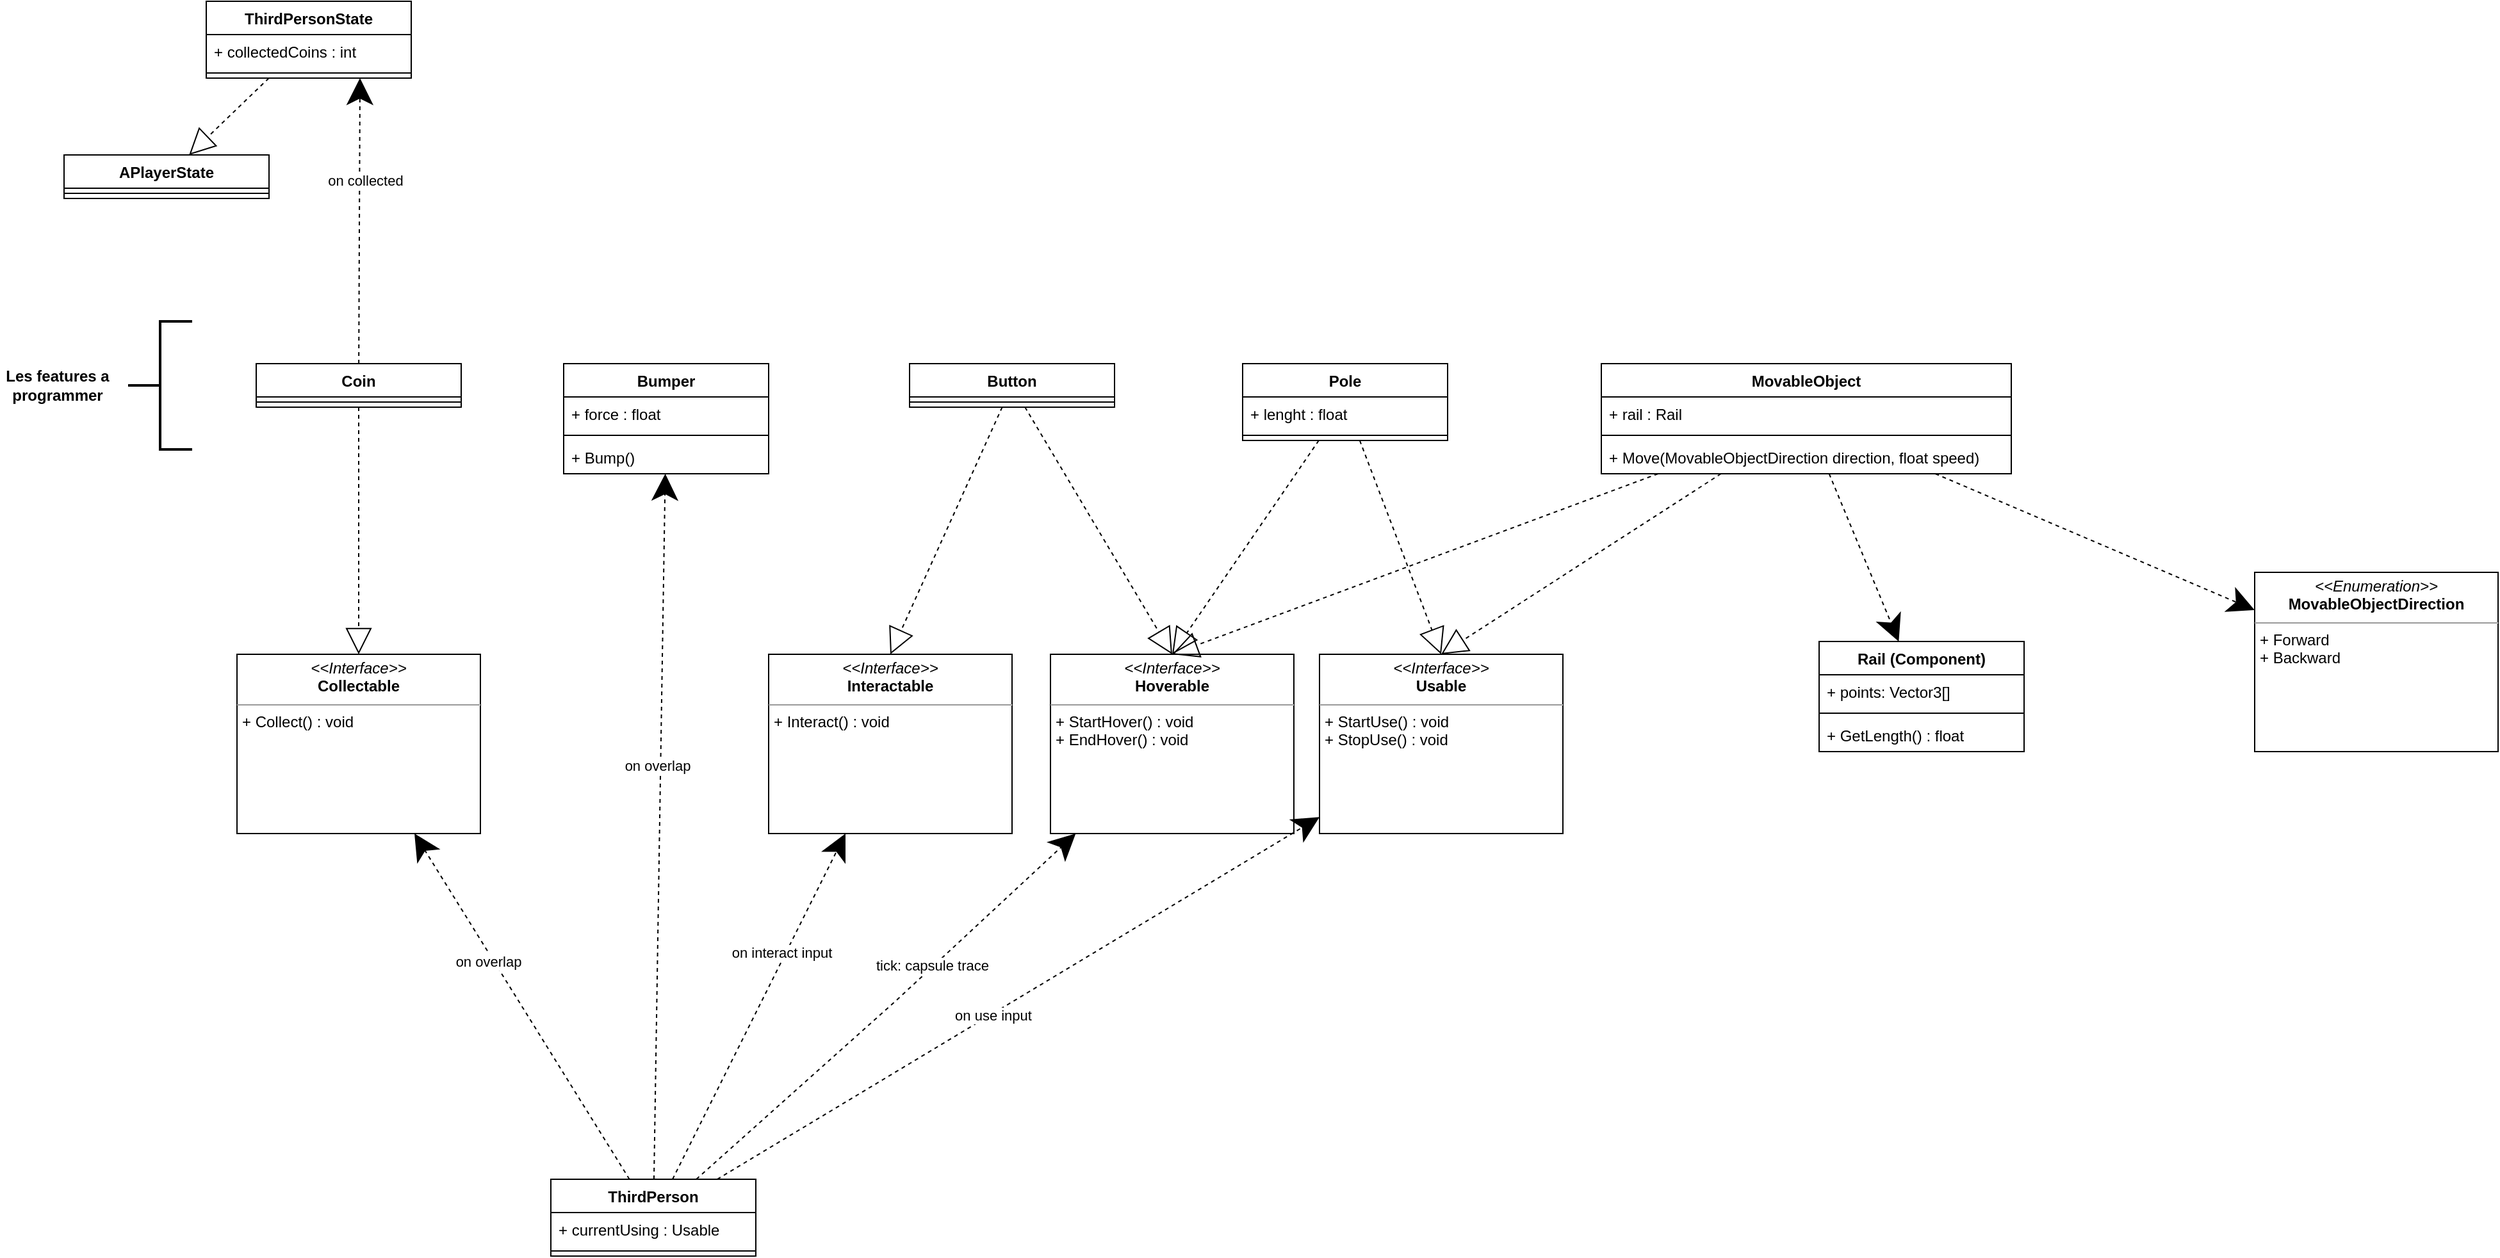 <mxfile version="13.7.3" type="device"><diagram id="KQVLsxxIJ7gnmH6QpYUU" name="Page-1"><mxGraphModel dx="2249" dy="1991" grid="1" gridSize="10" guides="1" tooltips="1" connect="1" arrows="1" fold="1" page="1" pageScale="1" pageWidth="827" pageHeight="1169" math="0" shadow="0"><root><mxCell id="0"/><mxCell id="1" parent="0"/><mxCell id="AzZxvn4_cH9uAxdaptwZ-65" style="rounded=0;orthogonalLoop=1;jettySize=auto;html=1;dashed=1;endArrow=block;endFill=0;endSize=18;strokeWidth=1;entryX=0.5;entryY=0;entryDx=0;entryDy=0;" edge="1" parent="1" source="AzZxvn4_cH9uAxdaptwZ-16" target="AzZxvn4_cH9uAxdaptwZ-10"><mxGeometry relative="1" as="geometry"/></mxCell><mxCell id="AzZxvn4_cH9uAxdaptwZ-10" value="&lt;p style=&quot;margin: 0px ; margin-top: 4px ; text-align: center&quot;&gt;&lt;i&gt;&amp;lt;&amp;lt;Interface&amp;gt;&amp;gt;&lt;/i&gt;&lt;br&gt;&lt;b&gt;Usable&lt;/b&gt;&lt;/p&gt;&lt;hr size=&quot;1&quot;&gt;&lt;p style=&quot;margin: 0px ; margin-left: 4px&quot;&gt;+ StartUse() : void&lt;/p&gt;&lt;p style=&quot;margin: 0px ; margin-left: 4px&quot;&gt;+ StopUse() : void&lt;/p&gt;" style="verticalAlign=top;align=left;overflow=fill;fontSize=12;fontFamily=Helvetica;html=1;" vertex="1" parent="1"><mxGeometry x="360" y="460" width="190" height="140" as="geometry"/></mxCell><mxCell id="AzZxvn4_cH9uAxdaptwZ-11" value="&lt;p style=&quot;margin: 0px ; margin-top: 4px ; text-align: center&quot;&gt;&lt;i&gt;&amp;lt;&amp;lt;Interface&amp;gt;&amp;gt;&lt;/i&gt;&lt;br&gt;&lt;b&gt;Hoverable&lt;/b&gt;&lt;/p&gt;&lt;hr size=&quot;1&quot;&gt;&lt;p style=&quot;margin: 0px ; margin-left: 4px&quot;&gt;+ StartHover() : void&lt;/p&gt;&lt;p style=&quot;margin: 0px ; margin-left: 4px&quot;&gt;+ EndHover() : void&lt;/p&gt;" style="verticalAlign=top;align=left;overflow=fill;fontSize=12;fontFamily=Helvetica;html=1;" vertex="1" parent="1"><mxGeometry x="150" y="460" width="190" height="140" as="geometry"/></mxCell><mxCell id="AzZxvn4_cH9uAxdaptwZ-54" style="rounded=0;orthogonalLoop=1;jettySize=auto;html=1;endArrow=block;endFill=0;endSize=18;strokeWidth=1;dashed=1;entryX=0.5;entryY=0;entryDx=0;entryDy=0;" edge="1" parent="1" source="AzZxvn4_cH9uAxdaptwZ-16" target="AzZxvn4_cH9uAxdaptwZ-11"><mxGeometry relative="1" as="geometry"/></mxCell><mxCell id="AzZxvn4_cH9uAxdaptwZ-56" style="rounded=0;orthogonalLoop=1;jettySize=auto;html=1;endArrow=block;endFill=0;endSize=18;strokeWidth=1;dashed=1;entryX=0.5;entryY=0;entryDx=0;entryDy=0;" edge="1" parent="1" source="AzZxvn4_cH9uAxdaptwZ-24" target="AzZxvn4_cH9uAxdaptwZ-11"><mxGeometry relative="1" as="geometry"/></mxCell><mxCell id="AzZxvn4_cH9uAxdaptwZ-61" style="rounded=0;orthogonalLoop=1;jettySize=auto;html=1;dashed=1;endArrow=classic;endFill=1;endSize=18;strokeWidth=1;" edge="1" parent="1" source="AzZxvn4_cH9uAxdaptwZ-24" target="AzZxvn4_cH9uAxdaptwZ-49"><mxGeometry relative="1" as="geometry"/></mxCell><mxCell id="AzZxvn4_cH9uAxdaptwZ-66" style="rounded=0;orthogonalLoop=1;jettySize=auto;html=1;dashed=1;endArrow=block;endFill=0;endSize=18;strokeWidth=1;entryX=0.5;entryY=0;entryDx=0;entryDy=0;" edge="1" parent="1" source="AzZxvn4_cH9uAxdaptwZ-24" target="AzZxvn4_cH9uAxdaptwZ-10"><mxGeometry relative="1" as="geometry"/></mxCell><mxCell id="AzZxvn4_cH9uAxdaptwZ-102" style="edgeStyle=none;rounded=0;orthogonalLoop=1;jettySize=auto;html=1;dashed=1;endArrow=classic;endFill=1;endSize=18;strokeWidth=1;" edge="1" parent="1" source="AzZxvn4_cH9uAxdaptwZ-24" target="AzZxvn4_cH9uAxdaptwZ-101"><mxGeometry relative="1" as="geometry"/></mxCell><mxCell id="AzZxvn4_cH9uAxdaptwZ-55" style="rounded=0;orthogonalLoop=1;jettySize=auto;html=1;entryX=0.5;entryY=0;entryDx=0;entryDy=0;endArrow=block;endFill=0;endSize=18;strokeWidth=1;dashed=1;" edge="1" parent="1" source="AzZxvn4_cH9uAxdaptwZ-32" target="AzZxvn4_cH9uAxdaptwZ-11"><mxGeometry relative="1" as="geometry"/></mxCell><mxCell id="AzZxvn4_cH9uAxdaptwZ-70" style="edgeStyle=none;rounded=0;orthogonalLoop=1;jettySize=auto;html=1;entryX=0.5;entryY=0;entryDx=0;entryDy=0;dashed=1;endArrow=block;endFill=0;endSize=18;strokeWidth=1;" edge="1" parent="1" source="AzZxvn4_cH9uAxdaptwZ-32" target="AzZxvn4_cH9uAxdaptwZ-69"><mxGeometry relative="1" as="geometry"/></mxCell><mxCell id="AzZxvn4_cH9uAxdaptwZ-69" value="&lt;p style=&quot;margin: 0px ; margin-top: 4px ; text-align: center&quot;&gt;&lt;i&gt;&amp;lt;&amp;lt;Interface&amp;gt;&amp;gt;&lt;/i&gt;&lt;br&gt;&lt;b&gt;Interactable&lt;/b&gt;&lt;/p&gt;&lt;hr size=&quot;1&quot;&gt;&lt;p style=&quot;margin: 0px ; margin-left: 4px&quot;&gt;+ Interact() : void&lt;/p&gt;" style="verticalAlign=top;align=left;overflow=fill;fontSize=12;fontFamily=Helvetica;html=1;" vertex="1" parent="1"><mxGeometry x="-70" y="460" width="190" height="140" as="geometry"/></mxCell><mxCell id="AzZxvn4_cH9uAxdaptwZ-49" value="Rail (Component)" style="swimlane;fontStyle=1;align=center;verticalAlign=top;childLayout=stackLayout;horizontal=1;startSize=26;horizontalStack=0;resizeParent=1;resizeParentMax=0;resizeLast=0;collapsible=1;marginBottom=0;" vertex="1" parent="1"><mxGeometry x="750" y="450" width="160" height="86" as="geometry"/></mxCell><mxCell id="AzZxvn4_cH9uAxdaptwZ-50" value="+ points: Vector3[]" style="text;strokeColor=none;fillColor=none;align=left;verticalAlign=top;spacingLeft=4;spacingRight=4;overflow=hidden;rotatable=0;points=[[0,0.5],[1,0.5]];portConstraint=eastwest;" vertex="1" parent="AzZxvn4_cH9uAxdaptwZ-49"><mxGeometry y="26" width="160" height="26" as="geometry"/></mxCell><mxCell id="AzZxvn4_cH9uAxdaptwZ-51" value="" style="line;strokeWidth=1;fillColor=none;align=left;verticalAlign=middle;spacingTop=-1;spacingLeft=3;spacingRight=3;rotatable=0;labelPosition=right;points=[];portConstraint=eastwest;" vertex="1" parent="AzZxvn4_cH9uAxdaptwZ-49"><mxGeometry y="52" width="160" height="8" as="geometry"/></mxCell><mxCell id="AzZxvn4_cH9uAxdaptwZ-52" value="+ GetLength() : float" style="text;strokeColor=none;fillColor=none;align=left;verticalAlign=top;spacingLeft=4;spacingRight=4;overflow=hidden;rotatable=0;points=[[0,0.5],[1,0.5]];portConstraint=eastwest;" vertex="1" parent="AzZxvn4_cH9uAxdaptwZ-49"><mxGeometry y="60" width="160" height="26" as="geometry"/></mxCell><mxCell id="AzZxvn4_cH9uAxdaptwZ-71" style="edgeStyle=none;rounded=0;orthogonalLoop=1;jettySize=auto;html=1;dashed=1;endArrow=classic;endFill=1;endSize=18;strokeWidth=1;" edge="1" parent="1" source="AzZxvn4_cH9uAxdaptwZ-1" target="AzZxvn4_cH9uAxdaptwZ-10"><mxGeometry relative="1" as="geometry"/></mxCell><mxCell id="AzZxvn4_cH9uAxdaptwZ-92" value="on use input" style="edgeLabel;html=1;align=center;verticalAlign=middle;resizable=0;points=[];" vertex="1" connectable="0" parent="AzZxvn4_cH9uAxdaptwZ-71"><mxGeometry x="-0.087" y="-1" relative="1" as="geometry"><mxPoint as="offset"/></mxGeometry></mxCell><mxCell id="AzZxvn4_cH9uAxdaptwZ-72" style="edgeStyle=none;rounded=0;orthogonalLoop=1;jettySize=auto;html=1;dashed=1;endArrow=classic;endFill=1;endSize=18;strokeWidth=1;" edge="1" parent="1" source="AzZxvn4_cH9uAxdaptwZ-1" target="AzZxvn4_cH9uAxdaptwZ-69"><mxGeometry relative="1" as="geometry"/></mxCell><mxCell id="AzZxvn4_cH9uAxdaptwZ-91" value="on interact input" style="edgeLabel;html=1;align=center;verticalAlign=middle;resizable=0;points=[];" vertex="1" connectable="0" parent="AzZxvn4_cH9uAxdaptwZ-72"><mxGeometry x="0.301" y="4" relative="1" as="geometry"><mxPoint as="offset"/></mxGeometry></mxCell><mxCell id="AzZxvn4_cH9uAxdaptwZ-73" style="edgeStyle=none;rounded=0;orthogonalLoop=1;jettySize=auto;html=1;dashed=1;endArrow=classic;endFill=1;endSize=18;strokeWidth=1;" edge="1" parent="1" source="AzZxvn4_cH9uAxdaptwZ-1" target="AzZxvn4_cH9uAxdaptwZ-20"><mxGeometry relative="1" as="geometry"/></mxCell><mxCell id="AzZxvn4_cH9uAxdaptwZ-89" value="on overlap" style="edgeLabel;html=1;align=center;verticalAlign=middle;resizable=0;points=[];" vertex="1" connectable="0" parent="AzZxvn4_cH9uAxdaptwZ-73"><mxGeometry x="0.173" y="3" relative="1" as="geometry"><mxPoint as="offset"/></mxGeometry></mxCell><mxCell id="AzZxvn4_cH9uAxdaptwZ-76" style="edgeStyle=none;rounded=0;orthogonalLoop=1;jettySize=auto;html=1;dashed=1;endArrow=classic;endFill=1;endSize=18;strokeWidth=1;" edge="1" parent="1" source="AzZxvn4_cH9uAxdaptwZ-1" target="AzZxvn4_cH9uAxdaptwZ-75"><mxGeometry relative="1" as="geometry"/></mxCell><mxCell id="AzZxvn4_cH9uAxdaptwZ-90" value="on overlap" style="edgeLabel;html=1;align=center;verticalAlign=middle;resizable=0;points=[];" vertex="1" connectable="0" parent="AzZxvn4_cH9uAxdaptwZ-76"><mxGeometry x="0.28" y="4" relative="1" as="geometry"><mxPoint as="offset"/></mxGeometry></mxCell><mxCell id="AzZxvn4_cH9uAxdaptwZ-77" style="edgeStyle=none;rounded=0;orthogonalLoop=1;jettySize=auto;html=1;dashed=1;endArrow=block;endFill=0;endSize=18;strokeWidth=1;" edge="1" parent="1" source="AzZxvn4_cH9uAxdaptwZ-28" target="AzZxvn4_cH9uAxdaptwZ-75"><mxGeometry relative="1" as="geometry"/></mxCell><mxCell id="AzZxvn4_cH9uAxdaptwZ-75" value="&lt;p style=&quot;margin: 0px ; margin-top: 4px ; text-align: center&quot;&gt;&lt;i&gt;&amp;lt;&amp;lt;Interface&amp;gt;&amp;gt;&lt;/i&gt;&lt;br&gt;&lt;b&gt;Collectable&lt;/b&gt;&lt;/p&gt;&lt;hr size=&quot;1&quot;&gt;&lt;p style=&quot;margin: 0px ; margin-left: 4px&quot;&gt;+ Collect() : void&lt;/p&gt;" style="verticalAlign=top;align=left;overflow=fill;fontSize=12;fontFamily=Helvetica;html=1;" vertex="1" parent="1"><mxGeometry x="-485" y="460" width="190" height="140" as="geometry"/></mxCell><mxCell id="AzZxvn4_cH9uAxdaptwZ-86" style="edgeStyle=none;rounded=0;orthogonalLoop=1;jettySize=auto;html=1;dashed=1;endArrow=block;endFill=0;endSize=18;strokeWidth=1;" edge="1" parent="1" source="AzZxvn4_cH9uAxdaptwZ-78" target="AzZxvn4_cH9uAxdaptwZ-82"><mxGeometry relative="1" as="geometry"/></mxCell><mxCell id="AzZxvn4_cH9uAxdaptwZ-101" value="&lt;p style=&quot;margin: 0px ; margin-top: 4px ; text-align: center&quot;&gt;&lt;i&gt;&amp;lt;&amp;lt;Enumeration&amp;gt;&amp;gt;&lt;/i&gt;&lt;br&gt;&lt;b&gt;MovableObjectDirection&lt;/b&gt;&lt;/p&gt;&lt;hr size=&quot;1&quot;&gt;&lt;p style=&quot;margin: 0px ; margin-left: 4px&quot;&gt;&lt;span&gt;+ Forward&lt;/span&gt;&lt;br&gt;&lt;/p&gt;&lt;p style=&quot;margin: 0px ; margin-left: 4px&quot;&gt;+ Backward&lt;/p&gt;" style="verticalAlign=top;align=left;overflow=fill;fontSize=12;fontFamily=Helvetica;html=1;" vertex="1" parent="1"><mxGeometry x="1090" y="396" width="190" height="140" as="geometry"/></mxCell><mxCell id="AzZxvn4_cH9uAxdaptwZ-16" value="Pole" style="swimlane;fontStyle=1;align=center;verticalAlign=top;childLayout=stackLayout;horizontal=1;startSize=26;horizontalStack=0;resizeParent=1;resizeParentMax=0;resizeLast=0;collapsible=1;marginBottom=0;" vertex="1" parent="1"><mxGeometry x="300" y="233" width="160" height="60" as="geometry"/></mxCell><mxCell id="AzZxvn4_cH9uAxdaptwZ-17" value="+ lenght : float" style="text;strokeColor=none;fillColor=none;align=left;verticalAlign=top;spacingLeft=4;spacingRight=4;overflow=hidden;rotatable=0;points=[[0,0.5],[1,0.5]];portConstraint=eastwest;" vertex="1" parent="AzZxvn4_cH9uAxdaptwZ-16"><mxGeometry y="26" width="160" height="26" as="geometry"/></mxCell><mxCell id="AzZxvn4_cH9uAxdaptwZ-18" value="" style="line;strokeWidth=1;fillColor=none;align=left;verticalAlign=middle;spacingTop=-1;spacingLeft=3;spacingRight=3;rotatable=0;labelPosition=right;points=[];portConstraint=eastwest;" vertex="1" parent="AzZxvn4_cH9uAxdaptwZ-16"><mxGeometry y="52" width="160" height="8" as="geometry"/></mxCell><mxCell id="AzZxvn4_cH9uAxdaptwZ-32" value="Button" style="swimlane;fontStyle=1;align=center;verticalAlign=top;childLayout=stackLayout;horizontal=1;startSize=26;horizontalStack=0;resizeParent=1;resizeParentMax=0;resizeLast=0;collapsible=1;marginBottom=0;" vertex="1" parent="1"><mxGeometry x="40" y="233" width="160" height="34" as="geometry"/></mxCell><mxCell id="AzZxvn4_cH9uAxdaptwZ-34" value="" style="line;strokeWidth=1;fillColor=none;align=left;verticalAlign=middle;spacingTop=-1;spacingLeft=3;spacingRight=3;rotatable=0;labelPosition=right;points=[];portConstraint=eastwest;" vertex="1" parent="AzZxvn4_cH9uAxdaptwZ-32"><mxGeometry y="26" width="160" height="8" as="geometry"/></mxCell><mxCell id="AzZxvn4_cH9uAxdaptwZ-24" value="MovableObject" style="swimlane;fontStyle=1;align=center;verticalAlign=top;childLayout=stackLayout;horizontal=1;startSize=26;horizontalStack=0;resizeParent=1;resizeParentMax=0;resizeLast=0;collapsible=1;marginBottom=0;" vertex="1" parent="1"><mxGeometry x="580" y="233" width="320" height="86" as="geometry"/></mxCell><mxCell id="AzZxvn4_cH9uAxdaptwZ-25" value="+ rail : Rail" style="text;strokeColor=none;fillColor=none;align=left;verticalAlign=top;spacingLeft=4;spacingRight=4;overflow=hidden;rotatable=0;points=[[0,0.5],[1,0.5]];portConstraint=eastwest;" vertex="1" parent="AzZxvn4_cH9uAxdaptwZ-24"><mxGeometry y="26" width="320" height="26" as="geometry"/></mxCell><mxCell id="AzZxvn4_cH9uAxdaptwZ-26" value="" style="line;strokeWidth=1;fillColor=none;align=left;verticalAlign=middle;spacingTop=-1;spacingLeft=3;spacingRight=3;rotatable=0;labelPosition=right;points=[];portConstraint=eastwest;" vertex="1" parent="AzZxvn4_cH9uAxdaptwZ-24"><mxGeometry y="52" width="320" height="8" as="geometry"/></mxCell><mxCell id="AzZxvn4_cH9uAxdaptwZ-27" value="+ Move(MovableObjectDirection direction, float speed)" style="text;strokeColor=none;fillColor=none;align=left;verticalAlign=top;spacingLeft=4;spacingRight=4;overflow=hidden;rotatable=0;points=[[0,0.5],[1,0.5]];portConstraint=eastwest;" vertex="1" parent="AzZxvn4_cH9uAxdaptwZ-24"><mxGeometry y="60" width="320" height="26" as="geometry"/></mxCell><mxCell id="AzZxvn4_cH9uAxdaptwZ-106" value="" style="group" vertex="1" connectable="0" parent="1"><mxGeometry x="-620" y="200" width="100" height="100" as="geometry"/></mxCell><mxCell id="AzZxvn4_cH9uAxdaptwZ-103" value="" style="strokeWidth=2;html=1;shape=mxgraph.flowchart.annotation_2;align=left;labelPosition=right;pointerEvents=1;" vertex="1" parent="AzZxvn4_cH9uAxdaptwZ-106"><mxGeometry x="50" width="50" height="100" as="geometry"/></mxCell><mxCell id="AzZxvn4_cH9uAxdaptwZ-105" value="Les features a programmer" style="text;html=1;strokeColor=none;fillColor=none;align=center;verticalAlign=middle;whiteSpace=wrap;rounded=0;fontStyle=1" vertex="1" parent="AzZxvn4_cH9uAxdaptwZ-106"><mxGeometry x="-50" y="40" width="90" height="20" as="geometry"/></mxCell><mxCell id="AzZxvn4_cH9uAxdaptwZ-20" value="Bumper" style="swimlane;fontStyle=1;align=center;verticalAlign=top;childLayout=stackLayout;horizontal=1;startSize=26;horizontalStack=0;resizeParent=1;resizeParentMax=0;resizeLast=0;collapsible=1;marginBottom=0;" vertex="1" parent="1"><mxGeometry x="-230" y="233" width="160" height="86" as="geometry"/></mxCell><mxCell id="AzZxvn4_cH9uAxdaptwZ-21" value="+ force : float" style="text;strokeColor=none;fillColor=none;align=left;verticalAlign=top;spacingLeft=4;spacingRight=4;overflow=hidden;rotatable=0;points=[[0,0.5],[1,0.5]];portConstraint=eastwest;" vertex="1" parent="AzZxvn4_cH9uAxdaptwZ-20"><mxGeometry y="26" width="160" height="26" as="geometry"/></mxCell><mxCell id="AzZxvn4_cH9uAxdaptwZ-22" value="" style="line;strokeWidth=1;fillColor=none;align=left;verticalAlign=middle;spacingTop=-1;spacingLeft=3;spacingRight=3;rotatable=0;labelPosition=right;points=[];portConstraint=eastwest;" vertex="1" parent="AzZxvn4_cH9uAxdaptwZ-20"><mxGeometry y="52" width="160" height="8" as="geometry"/></mxCell><mxCell id="AzZxvn4_cH9uAxdaptwZ-23" value="+ Bump()" style="text;strokeColor=none;fillColor=none;align=left;verticalAlign=top;spacingLeft=4;spacingRight=4;overflow=hidden;rotatable=0;points=[[0,0.5],[1,0.5]];portConstraint=eastwest;" vertex="1" parent="AzZxvn4_cH9uAxdaptwZ-20"><mxGeometry y="60" width="160" height="26" as="geometry"/></mxCell><mxCell id="AzZxvn4_cH9uAxdaptwZ-107" style="edgeStyle=none;rounded=0;orthogonalLoop=1;jettySize=auto;html=1;entryX=0.75;entryY=1;entryDx=0;entryDy=0;dashed=1;endArrow=classic;endFill=1;endSize=18;strokeWidth=1;" edge="1" parent="1" source="AzZxvn4_cH9uAxdaptwZ-28" target="AzZxvn4_cH9uAxdaptwZ-78"><mxGeometry relative="1" as="geometry"/></mxCell><mxCell id="AzZxvn4_cH9uAxdaptwZ-108" value="on collected" style="edgeLabel;html=1;align=center;verticalAlign=middle;resizable=0;points=[];" vertex="1" connectable="0" parent="AzZxvn4_cH9uAxdaptwZ-107"><mxGeometry x="0.286" y="-4" relative="1" as="geometry"><mxPoint as="offset"/></mxGeometry></mxCell><mxCell id="AzZxvn4_cH9uAxdaptwZ-28" value="Coin" style="swimlane;fontStyle=1;align=center;verticalAlign=top;childLayout=stackLayout;horizontal=1;startSize=26;horizontalStack=0;resizeParent=1;resizeParentMax=0;resizeLast=0;collapsible=1;marginBottom=0;" vertex="1" parent="1"><mxGeometry x="-470" y="233" width="160" height="34" as="geometry"/></mxCell><mxCell id="AzZxvn4_cH9uAxdaptwZ-30" value="" style="line;strokeWidth=1;fillColor=none;align=left;verticalAlign=middle;spacingTop=-1;spacingLeft=3;spacingRight=3;rotatable=0;labelPosition=right;points=[];portConstraint=eastwest;" vertex="1" parent="AzZxvn4_cH9uAxdaptwZ-28"><mxGeometry y="26" width="160" height="8" as="geometry"/></mxCell><mxCell id="AzZxvn4_cH9uAxdaptwZ-109" style="edgeStyle=none;rounded=0;orthogonalLoop=1;jettySize=auto;html=1;dashed=1;endArrow=classic;endFill=1;endSize=18;strokeWidth=1;" edge="1" parent="1" source="AzZxvn4_cH9uAxdaptwZ-1" target="AzZxvn4_cH9uAxdaptwZ-11"><mxGeometry relative="1" as="geometry"><Array as="points"><mxPoint x="30" y="730"/></Array></mxGeometry></mxCell><mxCell id="AzZxvn4_cH9uAxdaptwZ-111" value="tick: capsule trace&amp;nbsp;" style="edgeLabel;html=1;align=center;verticalAlign=middle;resizable=0;points=[];" vertex="1" connectable="0" parent="AzZxvn4_cH9uAxdaptwZ-109"><mxGeometry x="0.245" relative="1" as="geometry"><mxPoint as="offset"/></mxGeometry></mxCell><mxCell id="AzZxvn4_cH9uAxdaptwZ-1" value="ThirdPerson" style="swimlane;fontStyle=1;align=center;verticalAlign=top;childLayout=stackLayout;horizontal=1;startSize=26;horizontalStack=0;resizeParent=1;resizeParentMax=0;resizeLast=0;collapsible=1;marginBottom=0;" vertex="1" parent="1"><mxGeometry x="-240" y="870" width="160" height="60" as="geometry"/></mxCell><mxCell id="AzZxvn4_cH9uAxdaptwZ-2" value="+ currentUsing : Usable" style="text;strokeColor=none;fillColor=none;align=left;verticalAlign=top;spacingLeft=4;spacingRight=4;overflow=hidden;rotatable=0;points=[[0,0.5],[1,0.5]];portConstraint=eastwest;" vertex="1" parent="AzZxvn4_cH9uAxdaptwZ-1"><mxGeometry y="26" width="160" height="26" as="geometry"/></mxCell><mxCell id="AzZxvn4_cH9uAxdaptwZ-3" value="" style="line;strokeWidth=1;fillColor=none;align=left;verticalAlign=middle;spacingTop=-1;spacingLeft=3;spacingRight=3;rotatable=0;labelPosition=right;points=[];portConstraint=eastwest;" vertex="1" parent="AzZxvn4_cH9uAxdaptwZ-1"><mxGeometry y="52" width="160" height="8" as="geometry"/></mxCell><mxCell id="AzZxvn4_cH9uAxdaptwZ-78" value="ThirdPersonState" style="swimlane;fontStyle=1;align=center;verticalAlign=top;childLayout=stackLayout;horizontal=1;startSize=26;horizontalStack=0;resizeParent=1;resizeParentMax=0;resizeLast=0;collapsible=1;marginBottom=0;" vertex="1" parent="1"><mxGeometry x="-509" y="-50" width="160" height="60" as="geometry"/></mxCell><mxCell id="AzZxvn4_cH9uAxdaptwZ-79" value="+ collectedCoins : int" style="text;strokeColor=none;fillColor=none;align=left;verticalAlign=top;spacingLeft=4;spacingRight=4;overflow=hidden;rotatable=0;points=[[0,0.5],[1,0.5]];portConstraint=eastwest;" vertex="1" parent="AzZxvn4_cH9uAxdaptwZ-78"><mxGeometry y="26" width="160" height="26" as="geometry"/></mxCell><mxCell id="AzZxvn4_cH9uAxdaptwZ-80" value="" style="line;strokeWidth=1;fillColor=none;align=left;verticalAlign=middle;spacingTop=-1;spacingLeft=3;spacingRight=3;rotatable=0;labelPosition=right;points=[];portConstraint=eastwest;" vertex="1" parent="AzZxvn4_cH9uAxdaptwZ-78"><mxGeometry y="52" width="160" height="8" as="geometry"/></mxCell><mxCell id="AzZxvn4_cH9uAxdaptwZ-82" value="APlayerState" style="swimlane;fontStyle=1;align=center;verticalAlign=top;childLayout=stackLayout;horizontal=1;startSize=26;horizontalStack=0;resizeParent=1;resizeParentMax=0;resizeLast=0;collapsible=1;marginBottom=0;" vertex="1" parent="1"><mxGeometry x="-620" y="70" width="160" height="34" as="geometry"/></mxCell><mxCell id="AzZxvn4_cH9uAxdaptwZ-84" value="" style="line;strokeWidth=1;fillColor=none;align=left;verticalAlign=middle;spacingTop=-1;spacingLeft=3;spacingRight=3;rotatable=0;labelPosition=right;points=[];portConstraint=eastwest;" vertex="1" parent="AzZxvn4_cH9uAxdaptwZ-82"><mxGeometry y="26" width="160" height="8" as="geometry"/></mxCell></root></mxGraphModel></diagram></mxfile>